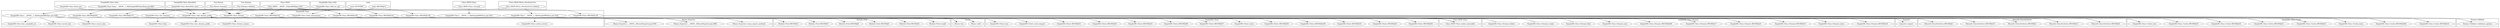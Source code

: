 digraph {
graph [overlap=false]
subgraph cluster_SimpleDB_Class_Cache {
	label="SimpleDB::Class::Cache";
	"SimpleDB::Class::Cache::BEGIN@33";
	"SimpleDB::Class::Cache::BEGIN@448";
	"SimpleDB::Class::Cache::meta";
	"SimpleDB::Class::Cache::BEGIN@31";
	"SimpleDB::Class::Cache::BEGIN@32";
	"SimpleDB::Class::Cache::new";
	"SimpleDB::Class::Cache::BEGIN@30";
	"SimpleDB::Class::Cache::BEGIN@29";
}
subgraph cluster_Moose_Exporter {
	label="Moose::Exporter";
	"Moose::Exporter::__ANON__[Moose/Exporter.pm:389]";
	"Moose::Exporter::__ANON__[Moose/Exporter.pm:478]";
	"Moose::Exporter::setup_import_methods";
}
subgraph cluster_Module_Find {
	label="Module::Find";
	"Module::Find::BEGIN@5";
	"Module::Find::useall";
	"Module::Find::BEGIN@4";
	"Module::Find::BEGIN@8";
	"Module::Find::BEGIN@7";
	"Module::Find::BEGIN@3";
}
subgraph cluster_SimpleDB_Class_Item {
	label="SimpleDB::Class::Item";
	"SimpleDB::Class::Item::__ANON__[../lib/SimpleDB/Class/Item.pm:280]";
	"SimpleDB::Class::Item::put";
}
subgraph cluster_Moose {
	label="Moose";
	"Moose::with";
	"Moose::has";
}
subgraph cluster_Params_Validate {
	label="Params::Validate";
	"Params::Validate::validation_options";
}
subgraph cluster_SimpleDB_Class {
	label="SimpleDB::Class";
	"SimpleDB::Class::has_simpledb_uri";
	"SimpleDB::Class::domain_names";
	"SimpleDB::Class::BEGIN@450";
	"SimpleDB::Class::load_namespaces";
	"SimpleDB::Class::BEGIN@140";
	"SimpleDB::Class::add_domain_prefix";
	"SimpleDB::Class::__ANON__[../lib/SimpleDB/Class.pm:341]";
	"SimpleDB::Class::domain";
	"SimpleDB::Class::BEGIN@142";
	"SimpleDB::Class::BEGIN@138";
	"SimpleDB::Class::BEGIN@139";
	"SimpleDB::Class::has_domain_prefix";
	"SimpleDB::Class::BEGIN@137";
	"SimpleDB::Class::BEGIN@141";
	"SimpleDB::Class::cache_servers";
	"SimpleDB::Class::secret_key";
	"SimpleDB::Class::__ANON__[../lib/SimpleDB/Class.pm:328]";
	"SimpleDB::Class::list_domains";
	"SimpleDB::Class::access_key";
	"SimpleDB::Class::__ANON__[../lib/SimpleDB/Class.pm:219]";
	"SimpleDB::Class::http";
}
subgraph cluster_SimpleDB_Client {
	label="SimpleDB::Client";
	"SimpleDB::Client::BEGIN@57";
	"SimpleDB::Client::BEGIN@58";
	"SimpleDB::Client::send_request";
	"SimpleDB::Client::BEGIN@53";
	"SimpleDB::Client::BEGIN@54";
	"SimpleDB::Client::BEGIN@51";
	"SimpleDB::Client::BEGIN@56";
	"SimpleDB::Client::new";
	"SimpleDB::Client::BEGIN@52";
	"SimpleDB::Client::BEGIN@55";
	"SimpleDB::Client::BEGIN@339";
	"SimpleDB::Client::BEGIN@59";
	"SimpleDB::Client::meta";
}
subgraph cluster_SimpleDB_Class_ResultSet {
	label="SimpleDB::Class::ResultSet";
	"SimpleDB::Class::ResultSet::next";
}
subgraph cluster_SimpleDB_Class_Domain {
	label="SimpleDB::Class::Domain";
	"SimpleDB::Class::Domain::BEGIN@18";
	"SimpleDB::Class::Domain::meta";
	"SimpleDB::Class::Domain::create";
	"SimpleDB::Class::Domain::new";
	"SimpleDB::Class::Domain::BEGIN@19";
	"SimpleDB::Class::Domain::delete";
	"SimpleDB::Class::Domain::find";
	"SimpleDB::Class::Domain::BEGIN@20";
	"SimpleDB::Class::Domain::BEGIN@17";
	"SimpleDB::Class::Domain::BEGIN@458";
}
subgraph cluster_Foo_Parent {
	label="Foo::Parent";
	"Foo::Parent::domains";
}
subgraph cluster_Foo_Domain {
	label="Foo::Domain";
	"Foo::Domain::children";
}
subgraph cluster_Class_MOP_Class {
	label="Class::MOP::Class";
	"Class::MOP::Class::make_immutable";
}
subgraph cluster_Class_MOP {
	label="Class::MOP";
	"Class::MOP::__ANON__[Class/MOP.pm:103]";
}
subgraph cluster_Exporter {
	label="Exporter";
	"Exporter::import";
}
subgraph cluster_MooseX_ClassAttribute {
	label="MooseX::ClassAttribute";
	"MooseX::ClassAttribute::BEGIN@9";
	"MooseX::ClassAttribute::BEGIN@11";
	"MooseX::ClassAttribute::BEGIN@3";
	"MooseX::ClassAttribute::BEGIN@10";
	"MooseX::ClassAttribute::BEGIN@4";
}
subgraph cluster_SimpleDB_Class_SQL {
	label="SimpleDB::Class::SQL";
	"SimpleDB::Class::SQL::to_sql";
}
subgraph cluster_main {
	label="main";
	"main::BEGIN@13";
	"main::RUNTIME";
}
subgraph cluster_Class_MOP_Class_ {
	label="Class::MOP::Class:";
	"Class::MOP::Class:::around";
}
subgraph cluster_Class_MOP_Mixin_AttributeCore {
	label="Class::MOP::Mixin::AttributeCore";
	"Class::MOP::Mixin::AttributeCore::default";
}
"SimpleDB::Class::BEGIN@140" -> "SimpleDB::Client::BEGIN@58";
"Class::MOP::__ANON__[Class/MOP.pm:103]" -> "SimpleDB::Class::BEGIN@140";
"main::BEGIN@13" -> "SimpleDB::Class::load_namespaces";
"SimpleDB::Class::BEGIN@140" -> "SimpleDB::Client::meta";
"SimpleDB::Class::load_namespaces" -> "Module::Find::useall";
"Class::MOP::__ANON__[Class/MOP.pm:103]" -> "SimpleDB::Class::BEGIN@141";
"SimpleDB::Class::__ANON__[../lib/SimpleDB/Class.pm:328]" -> "SimpleDB::Class::secret_key";
"SimpleDB::Class::BEGIN@142" -> "Module::Find::BEGIN@3";
"SimpleDB::Class::__ANON__[../lib/SimpleDB/Class.pm:328]" -> "SimpleDB::Class::access_key";
"SimpleDB::Class::BEGIN@142" -> "Exporter::import";
"SimpleDB::Class::BEGIN@450" -> "Moose::Exporter::__ANON__[Moose/Exporter.pm:478]";
"SimpleDB::Class::BEGIN@138" -> "MooseX::ClassAttribute::BEGIN@3";
"SimpleDB::Class::list_domains" -> "SimpleDB::Class::http";
"SimpleDB::Class::BEGIN@141" -> "SimpleDB::Class::Domain::meta";
"SimpleDB::Class::BEGIN@142" -> "Module::Find::BEGIN@8";
"Class::MOP::__ANON__[Class/MOP.pm:103]" -> "SimpleDB::Class::BEGIN@450";
"SimpleDB::Class::BEGIN@140" -> "SimpleDB::Client::BEGIN@56";
"SimpleDB::Class::Item::__ANON__[../lib/SimpleDB/Class/Item.pm:280]" -> "SimpleDB::Class::domain";
"Foo::Domain::children" -> "SimpleDB::Class::domain";
"Foo::Parent::domains" -> "SimpleDB::Class::domain";
"main::RUNTIME" -> "SimpleDB::Class::domain";
"SimpleDB::Class::list_domains" -> "SimpleDB::Client::send_request";
"SimpleDB::Class::BEGIN@139" -> "SimpleDB::Class::Cache::BEGIN@31";
"SimpleDB::Class::BEGIN@140" -> "SimpleDB::Client::BEGIN@51";
"Class::MOP::Mixin::AttributeCore::default" -> "SimpleDB::Class::__ANON__[../lib/SimpleDB/Class.pm:219]";
"Class::MOP::__ANON__[Class/MOP.pm:103]" -> "SimpleDB::Class::BEGIN@138";
"Class::MOP::__ANON__[Class/MOP.pm:103]" -> "SimpleDB::Class::BEGIN@139";
"Class::MOP::Mixin::AttributeCore::default" -> "SimpleDB::Class::__ANON__[../lib/SimpleDB/Class.pm:328]";
"SimpleDB::Class::BEGIN@138" -> "MooseX::ClassAttribute::BEGIN@9";
"SimpleDB::Class::BEGIN@138" -> "MooseX::ClassAttribute::BEGIN@10";
"SimpleDB::Class::BEGIN@139" -> "SimpleDB::Class::Cache::BEGIN@29";
"SimpleDB::Class::BEGIN@141" -> "SimpleDB::Class::Domain::BEGIN@18";
"SimpleDB::Class::BEGIN@141" -> "Moose::with";
"SimpleDB::Class::__ANON__[../lib/SimpleDB/Class.pm:219]" -> "SimpleDB::Class::cache_servers";
"SimpleDB::Class::BEGIN@138" -> "MooseX::ClassAttribute::BEGIN@11";
"SimpleDB::Class::BEGIN@140" -> "SimpleDB::Client::BEGIN@53";
"SimpleDB::Class::BEGIN@142" -> "Module::Find::BEGIN@4";
"SimpleDB::Class::BEGIN@139" -> "Class::MOP::Class::make_immutable";
"SimpleDB::Class::BEGIN@141" -> "Class::MOP::Class::make_immutable";
"SimpleDB::Class::BEGIN@140" -> "Class::MOP::Class::make_immutable";
"SimpleDB::Class::BEGIN@140" -> "SimpleDB::Client::BEGIN@55";
"SimpleDB::Class::BEGIN@138" -> "Moose::Exporter::setup_import_methods";
"SimpleDB::Class::BEGIN@142" -> "Module::Find::BEGIN@7";
"Class::MOP::__ANON__[Class/MOP.pm:103]" -> "SimpleDB::Class::BEGIN@142";
"SimpleDB::Class::BEGIN@139" -> "Moose::has";
"SimpleDB::Class::BEGIN@141" -> "Moose::has";
"SimpleDB::Class::BEGIN@140" -> "Moose::has";
"SimpleDB::Class::BEGIN@138" -> "MooseX::ClassAttribute::BEGIN@4";
"SimpleDB::Class::domain" -> "SimpleDB::Class::Domain::new";
"SimpleDB::Class::BEGIN@141" -> "SimpleDB::Class::Domain::BEGIN@19";
"main::RUNTIME" -> "SimpleDB::Class::list_domains";
"SimpleDB::Class::BEGIN@141" -> "SimpleDB::Class::Domain::BEGIN@20";
"SimpleDB::Class::BEGIN@139" -> "Params::Validate::validation_options";
"SimpleDB::Class::BEGIN@139" -> "SimpleDB::Class::Cache::BEGIN@448";
"SimpleDB::Class::BEGIN@139" -> "SimpleDB::Class::Cache::BEGIN@32";
"Class::MOP::Class:::around" -> "SimpleDB::Class::__ANON__[../lib/SimpleDB/Class.pm:341]";
"SimpleDB::Class::BEGIN@139" -> "SimpleDB::Class::Cache::BEGIN@30";
"SimpleDB::Class::BEGIN@140" -> "SimpleDB::Client::BEGIN@57";
"SimpleDB::Class::BEGIN@142" -> "Module::Find::BEGIN@5";
"SimpleDB::Class::add_domain_prefix" -> "SimpleDB::Class::has_domain_prefix";
"Class::MOP::__ANON__[Class/MOP.pm:103]" -> "SimpleDB::Class::BEGIN@137";
"SimpleDB::Class::__ANON__[../lib/SimpleDB/Class.pm:219]" -> "SimpleDB::Class::Cache::new";
"SimpleDB::Class::BEGIN@141" -> "SimpleDB::Class::Domain::BEGIN@17";
"SimpleDB::Class::BEGIN@140" -> "SimpleDB::Client::BEGIN@339";
"SimpleDB::Class::BEGIN@138" -> "Moose::Exporter::__ANON__[Moose/Exporter.pm:389]";
"SimpleDB::Class::BEGIN@137" -> "Moose::Exporter::__ANON__[Moose/Exporter.pm:389]";
"SimpleDB::Class::domain" -> "SimpleDB::Class::domain_names";
"SimpleDB::Class::Domain::create" -> "SimpleDB::Class::add_domain_prefix";
"SimpleDB::Class::Item::put" -> "SimpleDB::Class::add_domain_prefix";
"SimpleDB::Class::Domain::delete" -> "SimpleDB::Class::add_domain_prefix";
"SimpleDB::Class::ResultSet::next" -> "SimpleDB::Class::add_domain_prefix";
"SimpleDB::Class::SQL::to_sql" -> "SimpleDB::Class::add_domain_prefix";
"SimpleDB::Class::Domain::find" -> "SimpleDB::Class::add_domain_prefix";
"SimpleDB::Class::BEGIN@139" -> "SimpleDB::Class::Cache::BEGIN@33";
"SimpleDB::Class::BEGIN@140" -> "SimpleDB::Client::BEGIN@54";
"SimpleDB::Class::BEGIN@140" -> "SimpleDB::Client::BEGIN@52";
"SimpleDB::Class::BEGIN@140" -> "SimpleDB::Client::BEGIN@59";
"SimpleDB::Class::__ANON__[../lib/SimpleDB/Class.pm:328]" -> "SimpleDB::Class::has_simpledb_uri";
"SimpleDB::Class::__ANON__[../lib/SimpleDB/Class.pm:328]" -> "SimpleDB::Client::new";
"SimpleDB::Class::BEGIN@141" -> "SimpleDB::Class::Domain::BEGIN@458";
"SimpleDB::Class::BEGIN@139" -> "SimpleDB::Class::Cache::meta";
}
